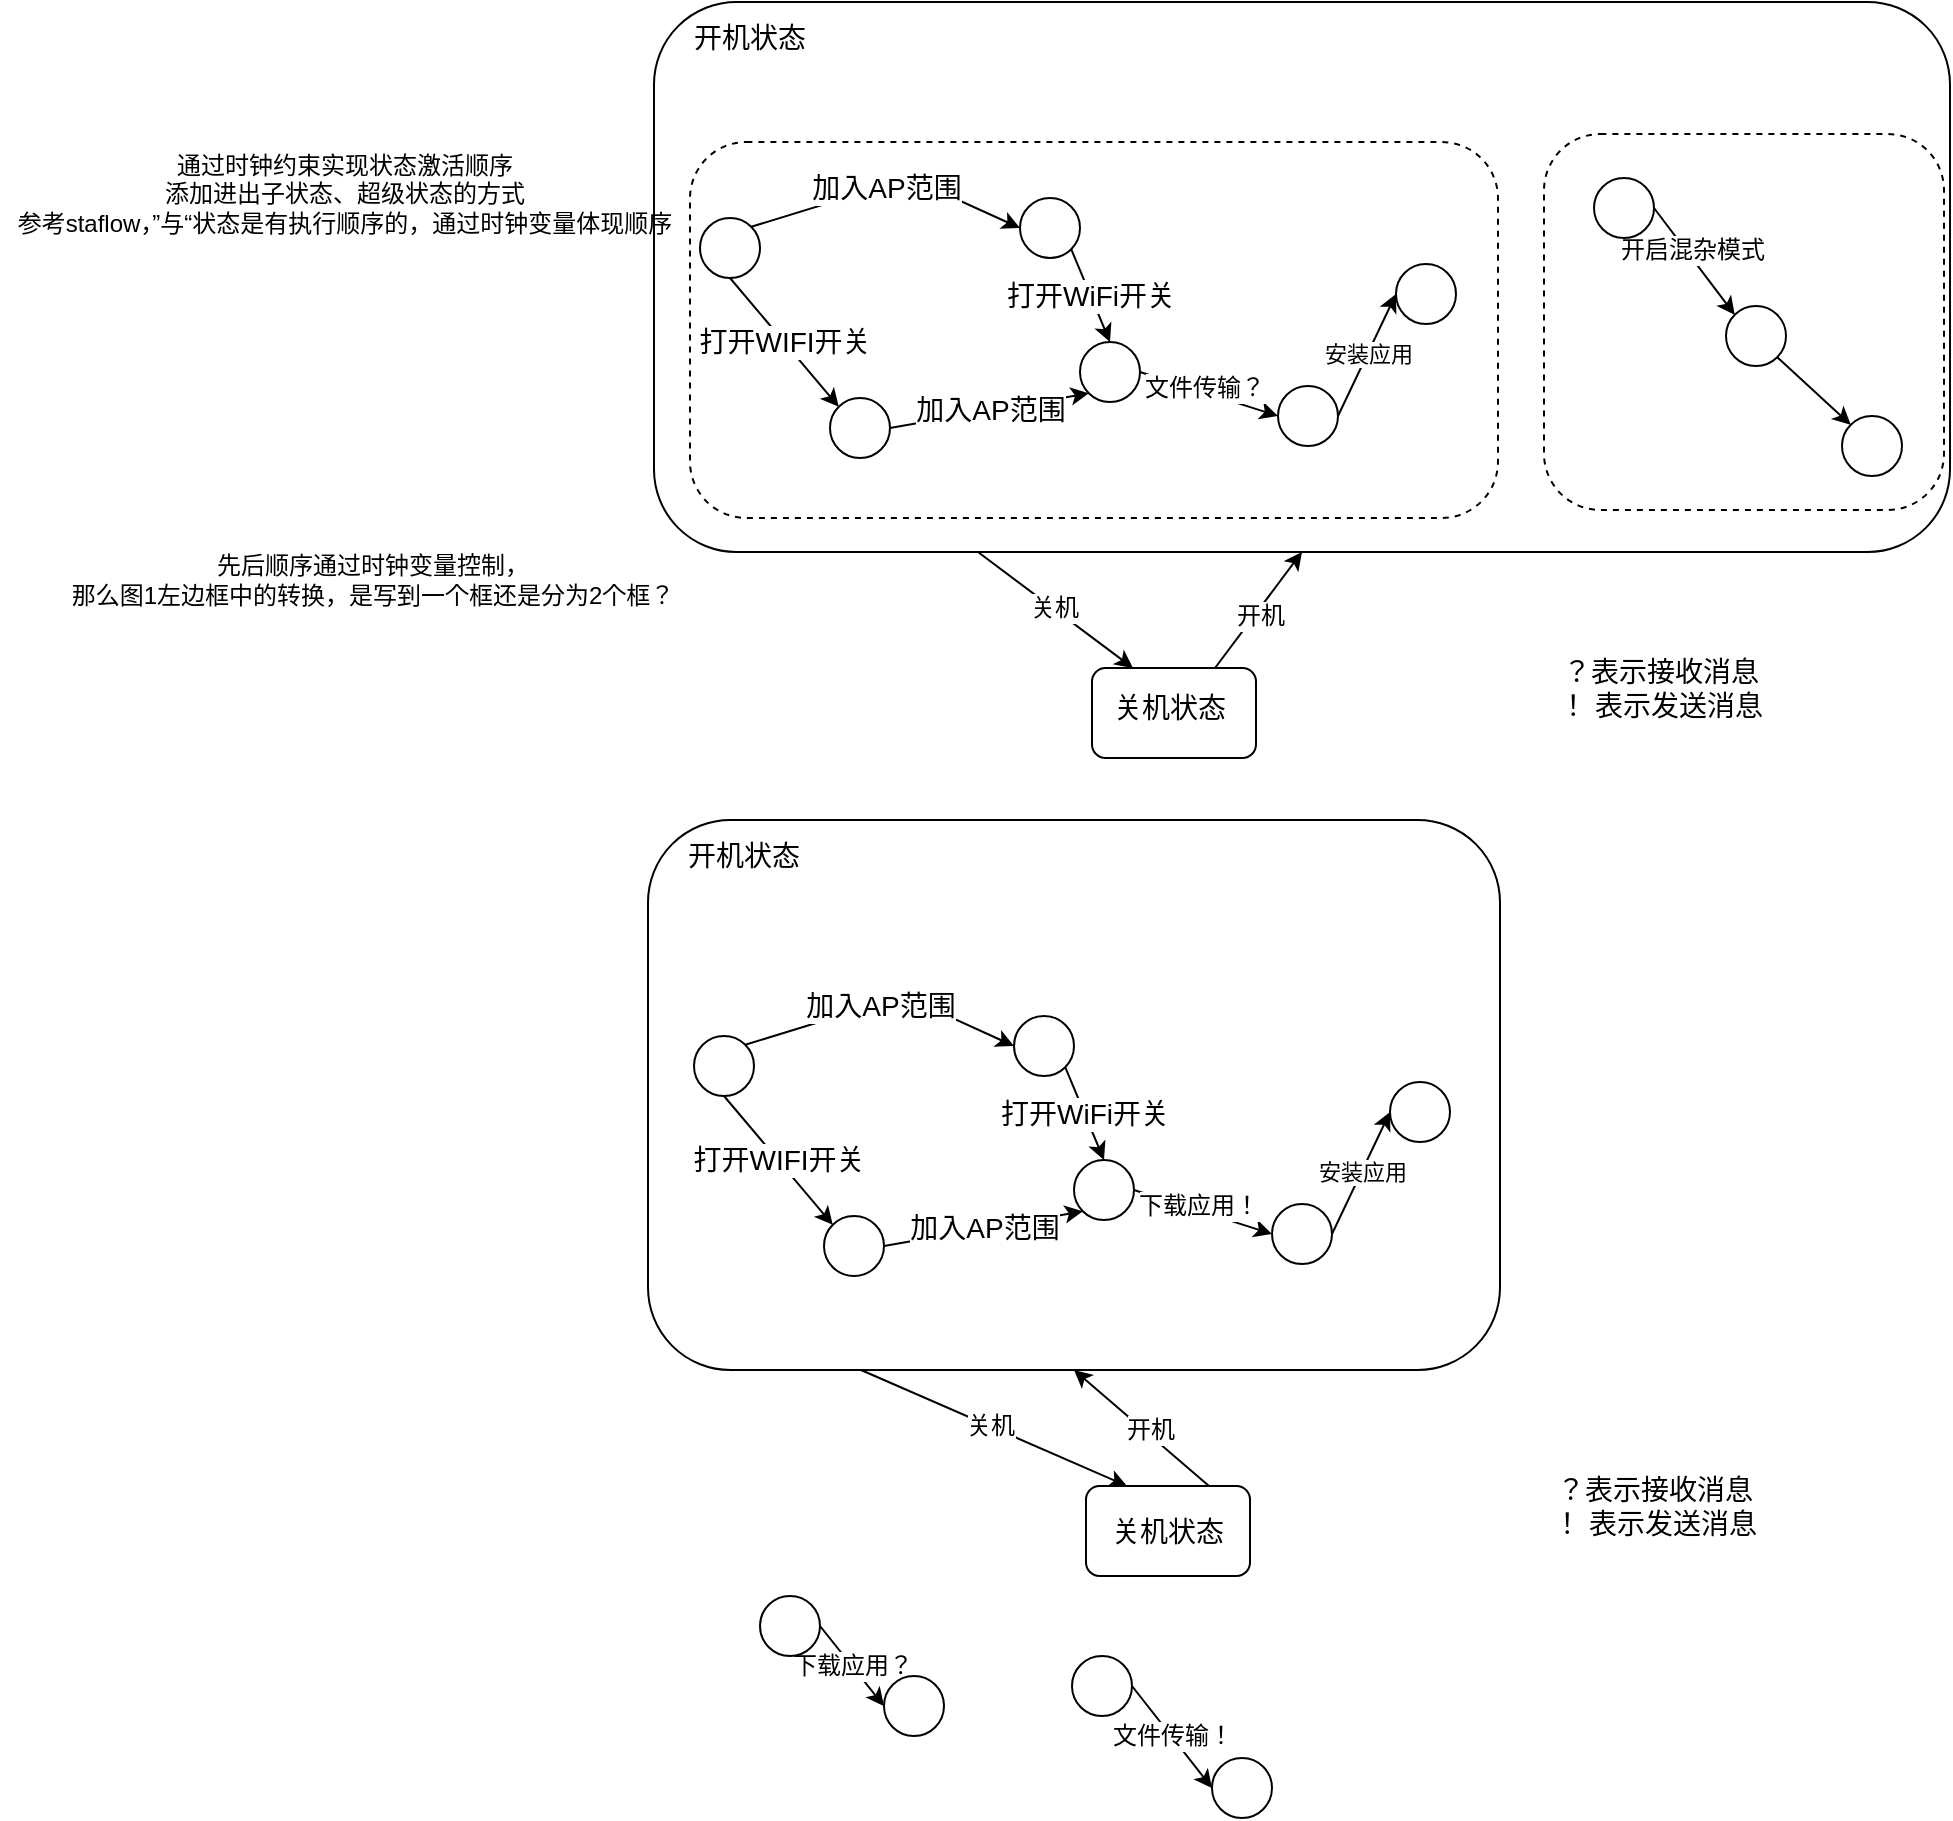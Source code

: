 <mxfile version="12.8.5" type="github" pages="2">
  <diagram id="aFrichsZubXLWK6YZcP_" name="Page-1">
    <mxGraphModel dx="1773" dy="516" grid="0" gridSize="10" guides="1" tooltips="1" connect="1" arrows="1" fold="1" page="1" pageScale="1" pageWidth="827" pageHeight="1169" math="0" shadow="0">
      <root>
        <mxCell id="0" />
        <mxCell id="1" parent="0" />
        <mxCell id="72bKas-eFgV5V1hWHT99-31" style="edgeStyle=none;rounded=0;orthogonalLoop=1;jettySize=auto;html=1;exitX=0.25;exitY=1;exitDx=0;exitDy=0;entryX=0.25;entryY=0;entryDx=0;entryDy=0;" parent="1" source="72bKas-eFgV5V1hWHT99-27" target="72bKas-eFgV5V1hWHT99-28" edge="1">
          <mxGeometry relative="1" as="geometry" />
        </mxCell>
        <mxCell id="72bKas-eFgV5V1hWHT99-52" value="关机" style="text;html=1;align=center;verticalAlign=middle;resizable=0;points=[];labelBackgroundColor=#ffffff;" parent="72bKas-eFgV5V1hWHT99-31" vertex="1" connectable="0">
          <mxGeometry x="-0.029" relative="1" as="geometry">
            <mxPoint as="offset" />
          </mxGeometry>
        </mxCell>
        <mxCell id="72bKas-eFgV5V1hWHT99-27" value="" style="rounded=1;whiteSpace=wrap;html=1;" parent="1" vertex="1">
          <mxGeometry x="182" y="222" width="648" height="275" as="geometry" />
        </mxCell>
        <mxCell id="72bKas-eFgV5V1hWHT99-32" style="edgeStyle=none;rounded=0;orthogonalLoop=1;jettySize=auto;html=1;exitX=0.75;exitY=0;exitDx=0;exitDy=0;entryX=0.5;entryY=1;entryDx=0;entryDy=0;" parent="1" source="72bKas-eFgV5V1hWHT99-28" target="72bKas-eFgV5V1hWHT99-27" edge="1">
          <mxGeometry relative="1" as="geometry" />
        </mxCell>
        <mxCell id="72bKas-eFgV5V1hWHT99-53" value="开机" style="text;html=1;align=center;verticalAlign=middle;resizable=0;points=[];labelBackgroundColor=#ffffff;" parent="72bKas-eFgV5V1hWHT99-32" vertex="1" connectable="0">
          <mxGeometry x="-0.068" y="-2" relative="1" as="geometry">
            <mxPoint as="offset" />
          </mxGeometry>
        </mxCell>
        <mxCell id="72bKas-eFgV5V1hWHT99-28" value="" style="rounded=1;whiteSpace=wrap;html=1;" parent="1" vertex="1">
          <mxGeometry x="401" y="555" width="82" height="45" as="geometry" />
        </mxCell>
        <mxCell id="72bKas-eFgV5V1hWHT99-29" value="&lt;font style=&quot;font-size: 14px&quot;&gt;关机状态&lt;/font&gt;" style="text;html=1;strokeColor=none;fillColor=none;align=center;verticalAlign=middle;whiteSpace=wrap;rounded=0;" parent="1" vertex="1">
          <mxGeometry x="410" y="565" width="60" height="20" as="geometry" />
        </mxCell>
        <mxCell id="72bKas-eFgV5V1hWHT99-33" value="" style="rounded=1;whiteSpace=wrap;html=1;dashed=1;" parent="1" vertex="1">
          <mxGeometry x="200" y="292" width="404" height="188" as="geometry" />
        </mxCell>
        <mxCell id="72bKas-eFgV5V1hWHT99-37" value="打开WiFi开关" style="edgeStyle=none;rounded=0;orthogonalLoop=1;jettySize=auto;html=1;exitX=1;exitY=1;exitDx=0;exitDy=0;entryX=0.5;entryY=0;entryDx=0;entryDy=0;fontSize=14;" parent="1" source="72bKas-eFgV5V1hWHT99-35" target="72bKas-eFgV5V1hWHT99-36" edge="1">
          <mxGeometry relative="1" as="geometry" />
        </mxCell>
        <mxCell id="72bKas-eFgV5V1hWHT99-35" value="" style="ellipse;whiteSpace=wrap;html=1;aspect=fixed;" parent="1" vertex="1">
          <mxGeometry x="365" y="320" width="30" height="30" as="geometry" />
        </mxCell>
        <mxCell id="I7gtCPXE7NLi0zYZQrky-4" style="edgeStyle=none;rounded=0;orthogonalLoop=1;jettySize=auto;html=1;exitX=1;exitY=0.5;exitDx=0;exitDy=0;entryX=0;entryY=0.5;entryDx=0;entryDy=0;" edge="1" parent="1" source="72bKas-eFgV5V1hWHT99-36" target="I7gtCPXE7NLi0zYZQrky-1">
          <mxGeometry relative="1" as="geometry" />
        </mxCell>
        <mxCell id="I7gtCPXE7NLi0zYZQrky-6" value="文件传输？" style="text;html=1;align=center;verticalAlign=middle;resizable=0;points=[];labelBackgroundColor=#ffffff;" vertex="1" connectable="0" parent="I7gtCPXE7NLi0zYZQrky-4">
          <mxGeometry x="-0.105" y="2" relative="1" as="geometry">
            <mxPoint as="offset" />
          </mxGeometry>
        </mxCell>
        <mxCell id="72bKas-eFgV5V1hWHT99-36" value="" style="ellipse;whiteSpace=wrap;html=1;aspect=fixed;" parent="1" vertex="1">
          <mxGeometry x="395" y="392" width="30" height="30" as="geometry" />
        </mxCell>
        <mxCell id="72bKas-eFgV5V1hWHT99-46" style="edgeStyle=none;rounded=0;orthogonalLoop=1;jettySize=auto;html=1;exitX=1;exitY=0;exitDx=0;exitDy=0;entryX=0;entryY=0.5;entryDx=0;entryDy=0;" parent="1" source="72bKas-eFgV5V1hWHT99-45" target="72bKas-eFgV5V1hWHT99-35" edge="1">
          <mxGeometry relative="1" as="geometry">
            <Array as="points">
              <mxPoint x="310" y="310" />
            </Array>
          </mxGeometry>
        </mxCell>
        <mxCell id="72bKas-eFgV5V1hWHT99-65" value="加入AP范围" style="text;html=1;align=center;verticalAlign=middle;resizable=0;points=[];labelBackgroundColor=#ffffff;fontSize=14;" parent="72bKas-eFgV5V1hWHT99-46" vertex="1" connectable="0">
          <mxGeometry x="-0.023" y="-1" relative="1" as="geometry">
            <mxPoint as="offset" />
          </mxGeometry>
        </mxCell>
        <mxCell id="72bKas-eFgV5V1hWHT99-56" value="打开WIFI开关" style="edgeStyle=none;rounded=0;orthogonalLoop=1;jettySize=auto;html=1;exitX=0.5;exitY=1;exitDx=0;exitDy=0;entryX=0;entryY=0;entryDx=0;entryDy=0;fontSize=14;" parent="1" source="72bKas-eFgV5V1hWHT99-45" target="72bKas-eFgV5V1hWHT99-55" edge="1">
          <mxGeometry relative="1" as="geometry">
            <Array as="points" />
          </mxGeometry>
        </mxCell>
        <mxCell id="72bKas-eFgV5V1hWHT99-45" value="" style="ellipse;whiteSpace=wrap;html=1;aspect=fixed;" parent="1" vertex="1">
          <mxGeometry x="205" y="330" width="30" height="30" as="geometry" />
        </mxCell>
        <mxCell id="72bKas-eFgV5V1hWHT99-51" value="&lt;font style=&quot;font-size: 14px&quot;&gt;？表示接收消息&lt;br&gt;！ 表示发送消息&lt;/font&gt;" style="text;html=1;align=center;verticalAlign=middle;resizable=0;points=[];autosize=1;" parent="1" vertex="1">
          <mxGeometry x="625" y="545" width="120" height="40" as="geometry" />
        </mxCell>
        <mxCell id="72bKas-eFgV5V1hWHT99-57" value="加入AP范围" style="edgeStyle=none;rounded=0;orthogonalLoop=1;jettySize=auto;html=1;exitX=1;exitY=0.5;exitDx=0;exitDy=0;entryX=0;entryY=1;entryDx=0;entryDy=0;fontSize=14;" parent="1" source="72bKas-eFgV5V1hWHT99-55" target="72bKas-eFgV5V1hWHT99-36" edge="1">
          <mxGeometry relative="1" as="geometry" />
        </mxCell>
        <mxCell id="72bKas-eFgV5V1hWHT99-55" value="" style="ellipse;whiteSpace=wrap;html=1;aspect=fixed;" parent="1" vertex="1">
          <mxGeometry x="270" y="420" width="30" height="30" as="geometry" />
        </mxCell>
        <mxCell id="72bKas-eFgV5V1hWHT99-64" value="&lt;font style=&quot;font-size: 14px&quot;&gt;开机状态&lt;/font&gt;" style="text;html=1;strokeColor=none;fillColor=none;align=center;verticalAlign=middle;whiteSpace=wrap;rounded=0;" parent="1" vertex="1">
          <mxGeometry x="200" y="230" width="60" height="20" as="geometry" />
        </mxCell>
        <mxCell id="TxXR105aYYab0Odm-buu-6" value="通过时钟约束实现状态激活顺序&lt;br&gt;添加进出子状态、超级状态的方式&lt;br&gt;参考staflow，”与“状态是有执行顺序的，通过时钟变量体现顺序" style="text;html=1;align=center;verticalAlign=middle;resizable=0;points=[];autosize=1;" vertex="1" parent="1">
          <mxGeometry x="-145" y="295" width="343" height="46" as="geometry" />
        </mxCell>
        <mxCell id="I7gtCPXE7NLi0zYZQrky-5" value="安装应用" style="edgeStyle=none;rounded=0;orthogonalLoop=1;jettySize=auto;html=1;exitX=1;exitY=0.5;exitDx=0;exitDy=0;entryX=0;entryY=0.5;entryDx=0;entryDy=0;" edge="1" parent="1" source="I7gtCPXE7NLi0zYZQrky-1" target="I7gtCPXE7NLi0zYZQrky-2">
          <mxGeometry relative="1" as="geometry" />
        </mxCell>
        <mxCell id="I7gtCPXE7NLi0zYZQrky-1" value="" style="ellipse;whiteSpace=wrap;html=1;aspect=fixed;" vertex="1" parent="1">
          <mxGeometry x="494" y="414" width="30" height="30" as="geometry" />
        </mxCell>
        <mxCell id="I7gtCPXE7NLi0zYZQrky-2" value="" style="ellipse;whiteSpace=wrap;html=1;aspect=fixed;" vertex="1" parent="1">
          <mxGeometry x="553" y="353" width="30" height="30" as="geometry" />
        </mxCell>
        <mxCell id="I7gtCPXE7NLi0zYZQrky-7" value="" style="rounded=1;whiteSpace=wrap;html=1;dashed=1;" vertex="1" parent="1">
          <mxGeometry x="627" y="288" width="200" height="188" as="geometry" />
        </mxCell>
        <mxCell id="I7gtCPXE7NLi0zYZQrky-10" style="edgeStyle=none;rounded=0;orthogonalLoop=1;jettySize=auto;html=1;exitX=1;exitY=0.5;exitDx=0;exitDy=0;entryX=0;entryY=0;entryDx=0;entryDy=0;" edge="1" parent="1" source="I7gtCPXE7NLi0zYZQrky-8" target="I7gtCPXE7NLi0zYZQrky-9">
          <mxGeometry relative="1" as="geometry" />
        </mxCell>
        <mxCell id="I7gtCPXE7NLi0zYZQrky-13" value="开启混杂模式" style="text;html=1;align=center;verticalAlign=middle;resizable=0;points=[];labelBackgroundColor=#ffffff;" vertex="1" connectable="0" parent="I7gtCPXE7NLi0zYZQrky-10">
          <mxGeometry x="-0.162" y="2" relative="1" as="geometry">
            <mxPoint as="offset" />
          </mxGeometry>
        </mxCell>
        <mxCell id="I7gtCPXE7NLi0zYZQrky-8" value="" style="ellipse;whiteSpace=wrap;html=1;aspect=fixed;" vertex="1" parent="1">
          <mxGeometry x="652" y="310" width="30" height="30" as="geometry" />
        </mxCell>
        <mxCell id="I7gtCPXE7NLi0zYZQrky-12" style="edgeStyle=none;rounded=0;orthogonalLoop=1;jettySize=auto;html=1;exitX=1;exitY=1;exitDx=0;exitDy=0;entryX=0;entryY=0;entryDx=0;entryDy=0;" edge="1" parent="1" source="I7gtCPXE7NLi0zYZQrky-9" target="I7gtCPXE7NLi0zYZQrky-11">
          <mxGeometry relative="1" as="geometry">
            <mxPoint x="778" y="424" as="targetPoint" />
          </mxGeometry>
        </mxCell>
        <mxCell id="I7gtCPXE7NLi0zYZQrky-9" value="" style="ellipse;whiteSpace=wrap;html=1;aspect=fixed;" vertex="1" parent="1">
          <mxGeometry x="718" y="374" width="30" height="30" as="geometry" />
        </mxCell>
        <mxCell id="I7gtCPXE7NLi0zYZQrky-11" value="" style="ellipse;whiteSpace=wrap;html=1;aspect=fixed;" vertex="1" parent="1">
          <mxGeometry x="776" y="429" width="30" height="30" as="geometry" />
        </mxCell>
        <mxCell id="I7gtCPXE7NLi0zYZQrky-15" style="edgeStyle=none;rounded=0;orthogonalLoop=1;jettySize=auto;html=1;exitX=0.25;exitY=1;exitDx=0;exitDy=0;entryX=0.25;entryY=0;entryDx=0;entryDy=0;" edge="1" parent="1" source="I7gtCPXE7NLi0zYZQrky-17" target="I7gtCPXE7NLi0zYZQrky-20">
          <mxGeometry relative="1" as="geometry" />
        </mxCell>
        <mxCell id="I7gtCPXE7NLi0zYZQrky-16" value="关机" style="text;html=1;align=center;verticalAlign=middle;resizable=0;points=[];labelBackgroundColor=#ffffff;" vertex="1" connectable="0" parent="I7gtCPXE7NLi0zYZQrky-15">
          <mxGeometry x="-0.029" relative="1" as="geometry">
            <mxPoint as="offset" />
          </mxGeometry>
        </mxCell>
        <mxCell id="I7gtCPXE7NLi0zYZQrky-17" value="" style="rounded=1;whiteSpace=wrap;html=1;" vertex="1" parent="1">
          <mxGeometry x="179" y="631" width="426" height="275" as="geometry" />
        </mxCell>
        <mxCell id="I7gtCPXE7NLi0zYZQrky-18" style="edgeStyle=none;rounded=0;orthogonalLoop=1;jettySize=auto;html=1;exitX=0.75;exitY=0;exitDx=0;exitDy=0;entryX=0.5;entryY=1;entryDx=0;entryDy=0;" edge="1" parent="1" source="I7gtCPXE7NLi0zYZQrky-20" target="I7gtCPXE7NLi0zYZQrky-17">
          <mxGeometry relative="1" as="geometry" />
        </mxCell>
        <mxCell id="I7gtCPXE7NLi0zYZQrky-19" value="开机" style="text;html=1;align=center;verticalAlign=middle;resizable=0;points=[];labelBackgroundColor=#ffffff;" vertex="1" connectable="0" parent="I7gtCPXE7NLi0zYZQrky-18">
          <mxGeometry x="-0.068" y="-2" relative="1" as="geometry">
            <mxPoint as="offset" />
          </mxGeometry>
        </mxCell>
        <mxCell id="I7gtCPXE7NLi0zYZQrky-20" value="" style="rounded=1;whiteSpace=wrap;html=1;" vertex="1" parent="1">
          <mxGeometry x="398" y="964" width="82" height="45" as="geometry" />
        </mxCell>
        <mxCell id="I7gtCPXE7NLi0zYZQrky-21" value="&lt;font style=&quot;font-size: 14px&quot;&gt;关机状态&lt;/font&gt;" style="text;html=1;strokeColor=none;fillColor=none;align=center;verticalAlign=middle;whiteSpace=wrap;rounded=0;" vertex="1" parent="1">
          <mxGeometry x="409" y="976.5" width="60" height="20" as="geometry" />
        </mxCell>
        <mxCell id="I7gtCPXE7NLi0zYZQrky-23" value="打开WiFi开关" style="edgeStyle=none;rounded=0;orthogonalLoop=1;jettySize=auto;html=1;exitX=1;exitY=1;exitDx=0;exitDy=0;entryX=0.5;entryY=0;entryDx=0;entryDy=0;fontSize=14;" edge="1" parent="1" source="I7gtCPXE7NLi0zYZQrky-24" target="I7gtCPXE7NLi0zYZQrky-27">
          <mxGeometry relative="1" as="geometry" />
        </mxCell>
        <mxCell id="I7gtCPXE7NLi0zYZQrky-24" value="" style="ellipse;whiteSpace=wrap;html=1;aspect=fixed;" vertex="1" parent="1">
          <mxGeometry x="362" y="729" width="30" height="30" as="geometry" />
        </mxCell>
        <mxCell id="I7gtCPXE7NLi0zYZQrky-25" style="edgeStyle=none;rounded=0;orthogonalLoop=1;jettySize=auto;html=1;exitX=1;exitY=0.5;exitDx=0;exitDy=0;entryX=0;entryY=0.5;entryDx=0;entryDy=0;" edge="1" parent="1" source="I7gtCPXE7NLi0zYZQrky-27" target="I7gtCPXE7NLi0zYZQrky-37">
          <mxGeometry relative="1" as="geometry" />
        </mxCell>
        <mxCell id="I7gtCPXE7NLi0zYZQrky-26" value="下载应用！" style="text;html=1;align=center;verticalAlign=middle;resizable=0;points=[];labelBackgroundColor=#ffffff;" vertex="1" connectable="0" parent="I7gtCPXE7NLi0zYZQrky-25">
          <mxGeometry x="-0.105" y="2" relative="1" as="geometry">
            <mxPoint as="offset" />
          </mxGeometry>
        </mxCell>
        <mxCell id="I7gtCPXE7NLi0zYZQrky-27" value="" style="ellipse;whiteSpace=wrap;html=1;aspect=fixed;" vertex="1" parent="1">
          <mxGeometry x="392" y="801" width="30" height="30" as="geometry" />
        </mxCell>
        <mxCell id="I7gtCPXE7NLi0zYZQrky-28" style="edgeStyle=none;rounded=0;orthogonalLoop=1;jettySize=auto;html=1;exitX=1;exitY=0;exitDx=0;exitDy=0;entryX=0;entryY=0.5;entryDx=0;entryDy=0;" edge="1" parent="1" source="I7gtCPXE7NLi0zYZQrky-31" target="I7gtCPXE7NLi0zYZQrky-24">
          <mxGeometry relative="1" as="geometry">
            <Array as="points">
              <mxPoint x="307" y="719" />
            </Array>
          </mxGeometry>
        </mxCell>
        <mxCell id="I7gtCPXE7NLi0zYZQrky-29" value="加入AP范围" style="text;html=1;align=center;verticalAlign=middle;resizable=0;points=[];labelBackgroundColor=#ffffff;fontSize=14;" vertex="1" connectable="0" parent="I7gtCPXE7NLi0zYZQrky-28">
          <mxGeometry x="-0.023" y="-1" relative="1" as="geometry">
            <mxPoint as="offset" />
          </mxGeometry>
        </mxCell>
        <mxCell id="I7gtCPXE7NLi0zYZQrky-30" value="打开WIFI开关" style="edgeStyle=none;rounded=0;orthogonalLoop=1;jettySize=auto;html=1;exitX=0.5;exitY=1;exitDx=0;exitDy=0;entryX=0;entryY=0;entryDx=0;entryDy=0;fontSize=14;" edge="1" parent="1" source="I7gtCPXE7NLi0zYZQrky-31" target="I7gtCPXE7NLi0zYZQrky-34">
          <mxGeometry relative="1" as="geometry">
            <Array as="points" />
          </mxGeometry>
        </mxCell>
        <mxCell id="I7gtCPXE7NLi0zYZQrky-31" value="" style="ellipse;whiteSpace=wrap;html=1;aspect=fixed;" vertex="1" parent="1">
          <mxGeometry x="202" y="739" width="30" height="30" as="geometry" />
        </mxCell>
        <mxCell id="I7gtCPXE7NLi0zYZQrky-32" value="&lt;font style=&quot;font-size: 14px&quot;&gt;？表示接收消息&lt;br&gt;！ 表示发送消息&lt;/font&gt;" style="text;html=1;align=center;verticalAlign=middle;resizable=0;points=[];autosize=1;" vertex="1" parent="1">
          <mxGeometry x="622" y="954" width="120" height="40" as="geometry" />
        </mxCell>
        <mxCell id="I7gtCPXE7NLi0zYZQrky-33" value="加入AP范围" style="edgeStyle=none;rounded=0;orthogonalLoop=1;jettySize=auto;html=1;exitX=1;exitY=0.5;exitDx=0;exitDy=0;entryX=0;entryY=1;entryDx=0;entryDy=0;fontSize=14;" edge="1" parent="1" source="I7gtCPXE7NLi0zYZQrky-34" target="I7gtCPXE7NLi0zYZQrky-27">
          <mxGeometry relative="1" as="geometry" />
        </mxCell>
        <mxCell id="I7gtCPXE7NLi0zYZQrky-34" value="" style="ellipse;whiteSpace=wrap;html=1;aspect=fixed;" vertex="1" parent="1">
          <mxGeometry x="267" y="829" width="30" height="30" as="geometry" />
        </mxCell>
        <mxCell id="I7gtCPXE7NLi0zYZQrky-35" value="&lt;font style=&quot;font-size: 14px&quot;&gt;开机状态&lt;/font&gt;" style="text;html=1;strokeColor=none;fillColor=none;align=center;verticalAlign=middle;whiteSpace=wrap;rounded=0;" vertex="1" parent="1">
          <mxGeometry x="197" y="639" width="60" height="20" as="geometry" />
        </mxCell>
        <mxCell id="I7gtCPXE7NLi0zYZQrky-36" value="安装应用" style="edgeStyle=none;rounded=0;orthogonalLoop=1;jettySize=auto;html=1;exitX=1;exitY=0.5;exitDx=0;exitDy=0;entryX=0;entryY=0.5;entryDx=0;entryDy=0;" edge="1" parent="1" source="I7gtCPXE7NLi0zYZQrky-37" target="I7gtCPXE7NLi0zYZQrky-38">
          <mxGeometry relative="1" as="geometry" />
        </mxCell>
        <mxCell id="I7gtCPXE7NLi0zYZQrky-37" value="" style="ellipse;whiteSpace=wrap;html=1;aspect=fixed;" vertex="1" parent="1">
          <mxGeometry x="491" y="823" width="30" height="30" as="geometry" />
        </mxCell>
        <mxCell id="I7gtCPXE7NLi0zYZQrky-38" value="" style="ellipse;whiteSpace=wrap;html=1;aspect=fixed;" vertex="1" parent="1">
          <mxGeometry x="550" y="762" width="30" height="30" as="geometry" />
        </mxCell>
        <mxCell id="I7gtCPXE7NLi0zYZQrky-51" value="先后顺序通过时钟变量控制，&lt;br&gt;那么图1左边框中的转换，是写到一个框还是分为2个框？" style="text;html=1;align=center;verticalAlign=middle;resizable=0;points=[];autosize=1;" vertex="1" parent="1">
          <mxGeometry x="-115" y="495" width="311" height="32" as="geometry" />
        </mxCell>
        <mxCell id="I7gtCPXE7NLi0zYZQrky-53" style="edgeStyle=none;rounded=0;orthogonalLoop=1;jettySize=auto;html=1;exitX=1;exitY=0.5;exitDx=0;exitDy=0;entryX=0;entryY=0.5;entryDx=0;entryDy=0;" edge="1" parent="1" source="I7gtCPXE7NLi0zYZQrky-54" target="I7gtCPXE7NLi0zYZQrky-56">
          <mxGeometry relative="1" as="geometry">
            <mxPoint x="329" y="1066" as="targetPoint" />
            <mxPoint x="265" y="1043" as="sourcePoint" />
          </mxGeometry>
        </mxCell>
        <mxCell id="I7gtCPXE7NLi0zYZQrky-55" value="下载应用？" style="text;html=1;align=center;verticalAlign=middle;resizable=0;points=[];labelBackgroundColor=#ffffff;" vertex="1" connectable="0" parent="I7gtCPXE7NLi0zYZQrky-53">
          <mxGeometry x="-0.005" relative="1" as="geometry">
            <mxPoint as="offset" />
          </mxGeometry>
        </mxCell>
        <mxCell id="I7gtCPXE7NLi0zYZQrky-54" value="" style="ellipse;whiteSpace=wrap;html=1;aspect=fixed;" vertex="1" parent="1">
          <mxGeometry x="235" y="1019" width="30" height="30" as="geometry" />
        </mxCell>
        <mxCell id="I7gtCPXE7NLi0zYZQrky-56" value="" style="ellipse;whiteSpace=wrap;html=1;aspect=fixed;" vertex="1" parent="1">
          <mxGeometry x="297" y="1059" width="30" height="30" as="geometry" />
        </mxCell>
        <mxCell id="I7gtCPXE7NLi0zYZQrky-57" style="edgeStyle=none;rounded=0;orthogonalLoop=1;jettySize=auto;html=1;exitX=1;exitY=0.5;exitDx=0;exitDy=0;entryX=0;entryY=0.5;entryDx=0;entryDy=0;" edge="1" parent="1" source="I7gtCPXE7NLi0zYZQrky-59" target="I7gtCPXE7NLi0zYZQrky-60">
          <mxGeometry relative="1" as="geometry">
            <mxPoint x="485" y="1096" as="targetPoint" />
            <mxPoint x="421" y="1073" as="sourcePoint" />
          </mxGeometry>
        </mxCell>
        <mxCell id="I7gtCPXE7NLi0zYZQrky-58" value="文件传输！" style="text;html=1;align=center;verticalAlign=middle;resizable=0;points=[];labelBackgroundColor=#ffffff;" vertex="1" connectable="0" parent="I7gtCPXE7NLi0zYZQrky-57">
          <mxGeometry x="-0.005" relative="1" as="geometry">
            <mxPoint as="offset" />
          </mxGeometry>
        </mxCell>
        <mxCell id="I7gtCPXE7NLi0zYZQrky-59" value="" style="ellipse;whiteSpace=wrap;html=1;aspect=fixed;" vertex="1" parent="1">
          <mxGeometry x="391" y="1049" width="30" height="30" as="geometry" />
        </mxCell>
        <mxCell id="I7gtCPXE7NLi0zYZQrky-60" value="" style="ellipse;whiteSpace=wrap;html=1;aspect=fixed;" vertex="1" parent="1">
          <mxGeometry x="461" y="1100" width="30" height="30" as="geometry" />
        </mxCell>
      </root>
    </mxGraphModel>
  </diagram>
  <diagram id="OS8C5WKXuc7M7lFvb1HU" name="Page-2">
    <mxGraphModel dx="946" dy="516" grid="1" gridSize="10" guides="1" tooltips="1" connect="1" arrows="1" fold="1" page="1" pageScale="1" pageWidth="827" pageHeight="1169" math="0" shadow="0">
      <root>
        <mxCell id="QcViOcF529tnItvosPhE-0" />
        <mxCell id="QcViOcF529tnItvosPhE-1" parent="QcViOcF529tnItvosPhE-0" />
        <mxCell id="QcViOcF529tnItvosPhE-2" style="edgeStyle=none;rounded=0;orthogonalLoop=1;jettySize=auto;html=1;exitX=0.25;exitY=1;exitDx=0;exitDy=0;entryX=0.25;entryY=0;entryDx=0;entryDy=0;" edge="1" parent="QcViOcF529tnItvosPhE-1" source="QcViOcF529tnItvosPhE-4" target="QcViOcF529tnItvosPhE-7">
          <mxGeometry relative="1" as="geometry" />
        </mxCell>
        <mxCell id="QcViOcF529tnItvosPhE-3" value="关机" style="text;html=1;align=center;verticalAlign=middle;resizable=0;points=[];labelBackgroundColor=#ffffff;" vertex="1" connectable="0" parent="QcViOcF529tnItvosPhE-2">
          <mxGeometry x="-0.029" relative="1" as="geometry">
            <mxPoint as="offset" />
          </mxGeometry>
        </mxCell>
        <mxCell id="QcViOcF529tnItvosPhE-4" value="" style="rounded=1;whiteSpace=wrap;html=1;" vertex="1" parent="QcViOcF529tnItvosPhE-1">
          <mxGeometry x="80" y="90" width="648" height="275" as="geometry" />
        </mxCell>
        <mxCell id="QcViOcF529tnItvosPhE-5" style="edgeStyle=none;rounded=0;orthogonalLoop=1;jettySize=auto;html=1;exitX=0.75;exitY=0;exitDx=0;exitDy=0;entryX=0.5;entryY=1;entryDx=0;entryDy=0;" edge="1" parent="QcViOcF529tnItvosPhE-1" source="QcViOcF529tnItvosPhE-7" target="QcViOcF529tnItvosPhE-4">
          <mxGeometry relative="1" as="geometry" />
        </mxCell>
        <mxCell id="QcViOcF529tnItvosPhE-6" value="开机" style="text;html=1;align=center;verticalAlign=middle;resizable=0;points=[];labelBackgroundColor=#ffffff;" vertex="1" connectable="0" parent="QcViOcF529tnItvosPhE-5">
          <mxGeometry x="-0.068" y="-2" relative="1" as="geometry">
            <mxPoint as="offset" />
          </mxGeometry>
        </mxCell>
        <mxCell id="QcViOcF529tnItvosPhE-7" value="" style="rounded=1;whiteSpace=wrap;html=1;" vertex="1" parent="QcViOcF529tnItvosPhE-1">
          <mxGeometry x="299" y="423" width="82" height="45" as="geometry" />
        </mxCell>
        <mxCell id="QcViOcF529tnItvosPhE-8" value="&lt;font style=&quot;font-size: 14px&quot;&gt;关机状态&lt;/font&gt;" style="text;html=1;strokeColor=none;fillColor=none;align=center;verticalAlign=middle;whiteSpace=wrap;rounded=0;" vertex="1" parent="QcViOcF529tnItvosPhE-1">
          <mxGeometry x="308" y="433" width="60" height="20" as="geometry" />
        </mxCell>
        <mxCell id="QcViOcF529tnItvosPhE-9" value="" style="rounded=1;whiteSpace=wrap;html=1;dashed=1;" vertex="1" parent="QcViOcF529tnItvosPhE-1">
          <mxGeometry x="98" y="160" width="249" height="188" as="geometry" />
        </mxCell>
        <mxCell id="QcViOcF529tnItvosPhE-10" value="打开WiFi开关" style="edgeStyle=none;rounded=0;orthogonalLoop=1;jettySize=auto;html=1;exitX=1;exitY=1;exitDx=0;exitDy=0;entryX=0.5;entryY=0;entryDx=0;entryDy=0;fontSize=14;" edge="1" parent="QcViOcF529tnItvosPhE-1" source="QcViOcF529tnItvosPhE-11" target="QcViOcF529tnItvosPhE-12">
          <mxGeometry relative="1" as="geometry" />
        </mxCell>
        <mxCell id="QcViOcF529tnItvosPhE-11" value="" style="ellipse;whiteSpace=wrap;html=1;aspect=fixed;" vertex="1" parent="QcViOcF529tnItvosPhE-1">
          <mxGeometry x="263" y="188" width="30" height="30" as="geometry" />
        </mxCell>
        <mxCell id="QcViOcF529tnItvosPhE-12" value="" style="ellipse;whiteSpace=wrap;html=1;aspect=fixed;" vertex="1" parent="QcViOcF529tnItvosPhE-1">
          <mxGeometry x="293" y="260" width="30" height="30" as="geometry" />
        </mxCell>
        <mxCell id="QcViOcF529tnItvosPhE-13" value="" style="rounded=1;whiteSpace=wrap;html=1;dashed=1;" vertex="1" parent="QcViOcF529tnItvosPhE-1">
          <mxGeometry x="536" y="166" width="160" height="130" as="geometry" />
        </mxCell>
        <mxCell id="QcViOcF529tnItvosPhE-14" value="安装应用" style="edgeStyle=none;rounded=0;orthogonalLoop=1;jettySize=auto;html=1;exitX=1;exitY=1;exitDx=0;exitDy=0;entryX=0;entryY=0;entryDx=0;entryDy=0;fontSize=14;" edge="1" parent="QcViOcF529tnItvosPhE-1" source="QcViOcF529tnItvosPhE-15" target="QcViOcF529tnItvosPhE-16">
          <mxGeometry relative="1" as="geometry" />
        </mxCell>
        <mxCell id="QcViOcF529tnItvosPhE-15" value="" style="ellipse;whiteSpace=wrap;html=1;aspect=fixed;" vertex="1" parent="QcViOcF529tnItvosPhE-1">
          <mxGeometry x="556" y="206" width="30" height="30" as="geometry" />
        </mxCell>
        <mxCell id="QcViOcF529tnItvosPhE-16" value="" style="ellipse;whiteSpace=wrap;html=1;aspect=fixed;" vertex="1" parent="QcViOcF529tnItvosPhE-1">
          <mxGeometry x="636" y="261" width="30" height="30" as="geometry" />
        </mxCell>
        <mxCell id="QcViOcF529tnItvosPhE-17" style="edgeStyle=none;rounded=0;orthogonalLoop=1;jettySize=auto;html=1;exitX=1;exitY=0;exitDx=0;exitDy=0;entryX=0;entryY=0.5;entryDx=0;entryDy=0;" edge="1" parent="QcViOcF529tnItvosPhE-1" source="QcViOcF529tnItvosPhE-20" target="QcViOcF529tnItvosPhE-11">
          <mxGeometry relative="1" as="geometry">
            <Array as="points">
              <mxPoint x="208" y="178" />
            </Array>
          </mxGeometry>
        </mxCell>
        <mxCell id="QcViOcF529tnItvosPhE-18" value="加入AP范围" style="text;html=1;align=center;verticalAlign=middle;resizable=0;points=[];labelBackgroundColor=#ffffff;fontSize=14;" vertex="1" connectable="0" parent="QcViOcF529tnItvosPhE-17">
          <mxGeometry x="-0.023" y="-1" relative="1" as="geometry">
            <mxPoint as="offset" />
          </mxGeometry>
        </mxCell>
        <mxCell id="QcViOcF529tnItvosPhE-19" value="打开WIFI开关" style="edgeStyle=none;rounded=0;orthogonalLoop=1;jettySize=auto;html=1;exitX=0.5;exitY=1;exitDx=0;exitDy=0;entryX=0;entryY=0;entryDx=0;entryDy=0;fontSize=14;" edge="1" parent="QcViOcF529tnItvosPhE-1" source="QcViOcF529tnItvosPhE-20" target="QcViOcF529tnItvosPhE-23">
          <mxGeometry relative="1" as="geometry">
            <Array as="points" />
          </mxGeometry>
        </mxCell>
        <mxCell id="QcViOcF529tnItvosPhE-20" value="" style="ellipse;whiteSpace=wrap;html=1;aspect=fixed;" vertex="1" parent="QcViOcF529tnItvosPhE-1">
          <mxGeometry x="103" y="198" width="30" height="30" as="geometry" />
        </mxCell>
        <mxCell id="QcViOcF529tnItvosPhE-21" value="&lt;font style=&quot;font-size: 14px&quot;&gt;？表示接收消息&lt;br&gt;！ 表示发送消息&lt;/font&gt;" style="text;html=1;align=center;verticalAlign=middle;resizable=0;points=[];autosize=1;" vertex="1" parent="QcViOcF529tnItvosPhE-1">
          <mxGeometry x="523" y="413" width="120" height="40" as="geometry" />
        </mxCell>
        <mxCell id="QcViOcF529tnItvosPhE-22" value="加入AP范围" style="edgeStyle=none;rounded=0;orthogonalLoop=1;jettySize=auto;html=1;exitX=1;exitY=0.5;exitDx=0;exitDy=0;entryX=0;entryY=1;entryDx=0;entryDy=0;fontSize=14;" edge="1" parent="QcViOcF529tnItvosPhE-1" source="QcViOcF529tnItvosPhE-23" target="QcViOcF529tnItvosPhE-12">
          <mxGeometry relative="1" as="geometry" />
        </mxCell>
        <mxCell id="QcViOcF529tnItvosPhE-23" value="" style="ellipse;whiteSpace=wrap;html=1;aspect=fixed;" vertex="1" parent="QcViOcF529tnItvosPhE-1">
          <mxGeometry x="168" y="288" width="30" height="30" as="geometry" />
        </mxCell>
        <mxCell id="QcViOcF529tnItvosPhE-24" value="应用安装" style="text;html=1;strokeColor=none;fillColor=none;align=center;verticalAlign=middle;whiteSpace=wrap;rounded=0;fontSize=14;" vertex="1" parent="QcViOcF529tnItvosPhE-1">
          <mxGeometry x="546" y="176" width="60" height="20" as="geometry" />
        </mxCell>
        <mxCell id="QcViOcF529tnItvosPhE-25" value="&lt;font style=&quot;font-size: 14px&quot;&gt;开机状态&lt;/font&gt;" style="text;html=1;strokeColor=none;fillColor=none;align=center;verticalAlign=middle;whiteSpace=wrap;rounded=0;" vertex="1" parent="QcViOcF529tnItvosPhE-1">
          <mxGeometry x="98" y="98" width="60" height="20" as="geometry" />
        </mxCell>
        <mxCell id="QcViOcF529tnItvosPhE-26" style="edgeStyle=none;rounded=0;orthogonalLoop=1;jettySize=auto;html=1;exitX=0.5;exitY=1;exitDx=0;exitDy=0;fontSize=14;" edge="1" parent="QcViOcF529tnItvosPhE-1" source="QcViOcF529tnItvosPhE-4" target="QcViOcF529tnItvosPhE-4">
          <mxGeometry relative="1" as="geometry" />
        </mxCell>
        <mxCell id="QcViOcF529tnItvosPhE-32" value="" style="rounded=1;whiteSpace=wrap;html=1;dashed=1;" vertex="1" parent="QcViOcF529tnItvosPhE-1">
          <mxGeometry x="363" y="166" width="160" height="130" as="geometry" />
        </mxCell>
        <mxCell id="QcViOcF529tnItvosPhE-33" value="下载应用" style="edgeStyle=none;rounded=0;orthogonalLoop=1;jettySize=auto;html=1;exitX=1;exitY=1;exitDx=0;exitDy=0;entryX=0;entryY=0;entryDx=0;entryDy=0;fontSize=14;" edge="1" parent="QcViOcF529tnItvosPhE-1" source="QcViOcF529tnItvosPhE-34" target="QcViOcF529tnItvosPhE-35">
          <mxGeometry relative="1" as="geometry" />
        </mxCell>
        <mxCell id="QcViOcF529tnItvosPhE-34" value="" style="ellipse;whiteSpace=wrap;html=1;aspect=fixed;" vertex="1" parent="QcViOcF529tnItvosPhE-1">
          <mxGeometry x="383" y="206" width="30" height="30" as="geometry" />
        </mxCell>
        <mxCell id="QcViOcF529tnItvosPhE-35" value="" style="ellipse;whiteSpace=wrap;html=1;aspect=fixed;" vertex="1" parent="QcViOcF529tnItvosPhE-1">
          <mxGeometry x="463" y="261" width="30" height="30" as="geometry" />
        </mxCell>
        <mxCell id="QcViOcF529tnItvosPhE-36" value="应用下载" style="text;html=1;strokeColor=none;fillColor=none;align=center;verticalAlign=middle;whiteSpace=wrap;rounded=0;fontSize=14;" vertex="1" parent="QcViOcF529tnItvosPhE-1">
          <mxGeometry x="373" y="176" width="60" height="20" as="geometry" />
        </mxCell>
      </root>
    </mxGraphModel>
  </diagram>
</mxfile>

